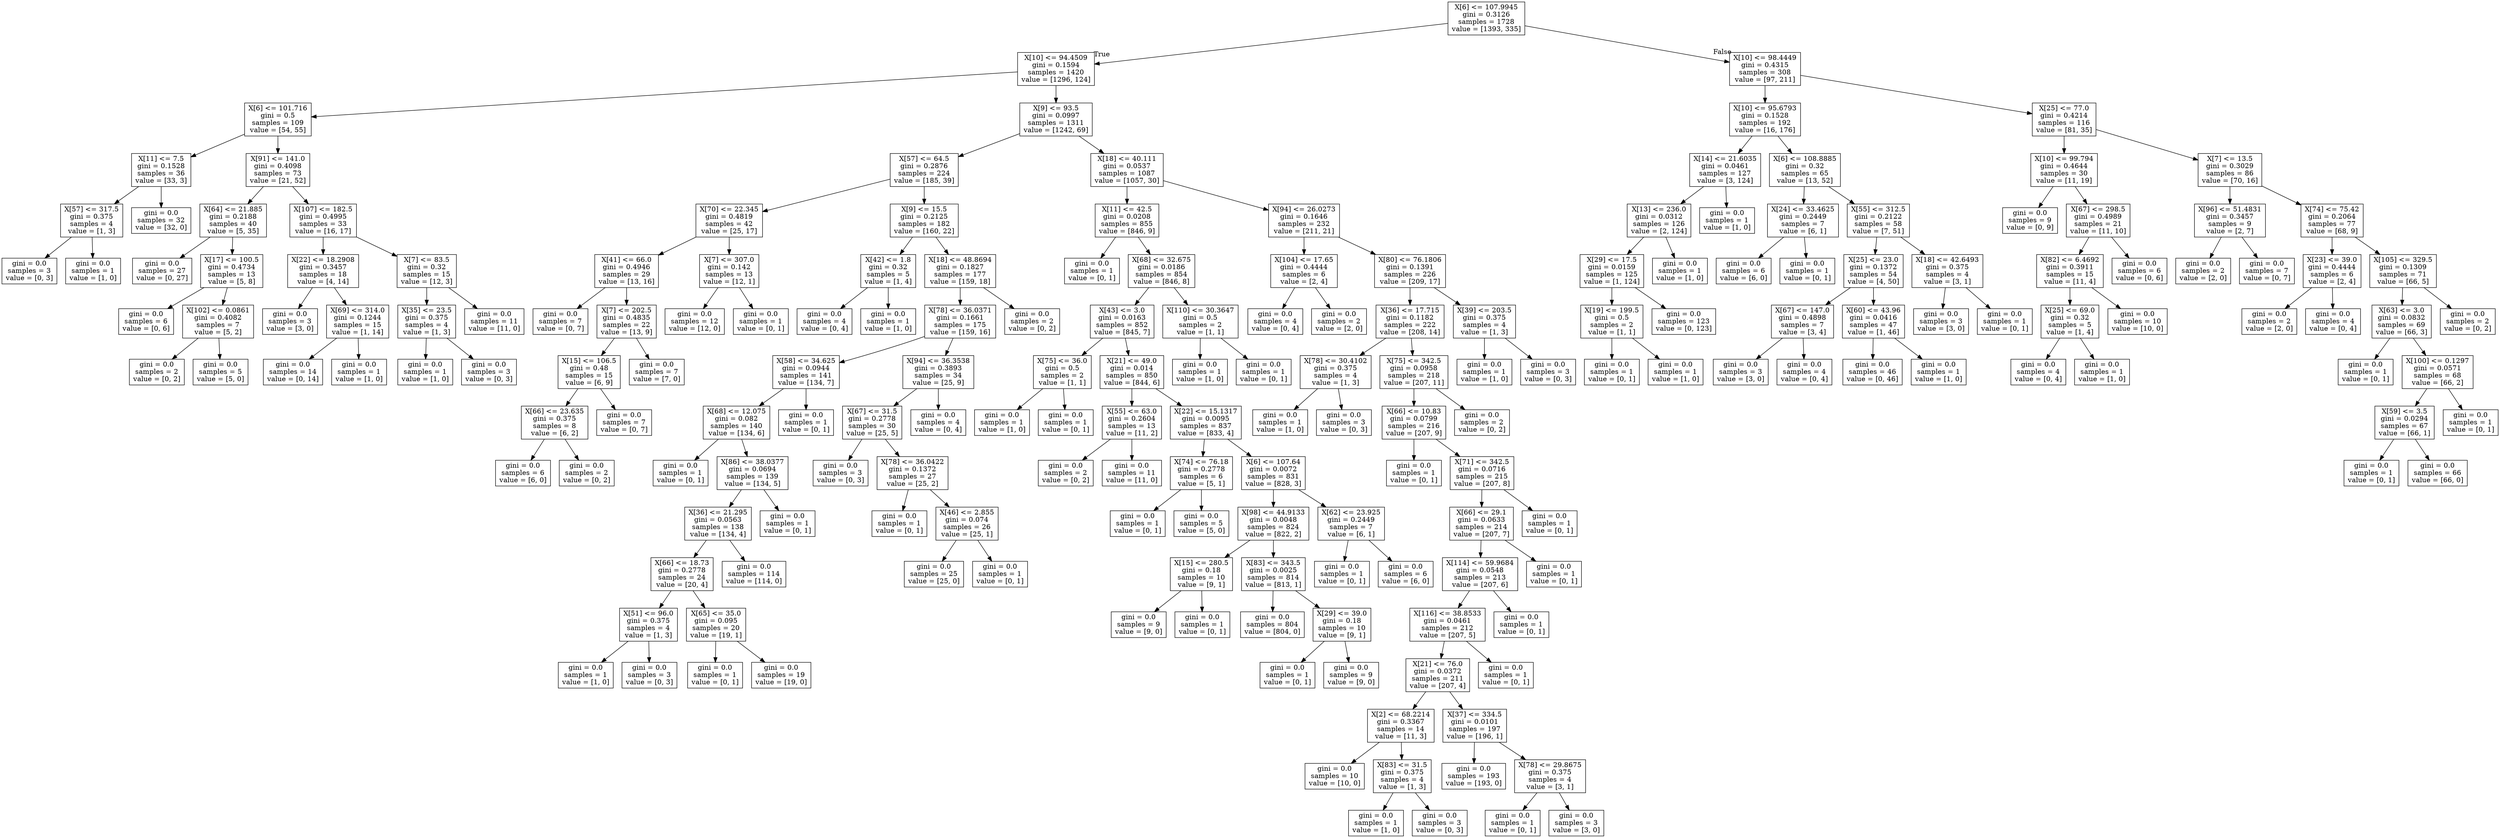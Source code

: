 digraph Tree {
node [shape=box] ;
0 [label="X[6] <= 107.9945\ngini = 0.3126\nsamples = 1728\nvalue = [1393, 335]"] ;
1 [label="X[10] <= 94.4509\ngini = 0.1594\nsamples = 1420\nvalue = [1296, 124]"] ;
0 -> 1 [labeldistance=2.5, labelangle=45, headlabel="True"] ;
2 [label="X[6] <= 101.716\ngini = 0.5\nsamples = 109\nvalue = [54, 55]"] ;
1 -> 2 ;
3 [label="X[11] <= 7.5\ngini = 0.1528\nsamples = 36\nvalue = [33, 3]"] ;
2 -> 3 ;
4 [label="X[57] <= 317.5\ngini = 0.375\nsamples = 4\nvalue = [1, 3]"] ;
3 -> 4 ;
5 [label="gini = 0.0\nsamples = 3\nvalue = [0, 3]"] ;
4 -> 5 ;
6 [label="gini = 0.0\nsamples = 1\nvalue = [1, 0]"] ;
4 -> 6 ;
7 [label="gini = 0.0\nsamples = 32\nvalue = [32, 0]"] ;
3 -> 7 ;
8 [label="X[91] <= 141.0\ngini = 0.4098\nsamples = 73\nvalue = [21, 52]"] ;
2 -> 8 ;
9 [label="X[64] <= 21.885\ngini = 0.2188\nsamples = 40\nvalue = [5, 35]"] ;
8 -> 9 ;
10 [label="gini = 0.0\nsamples = 27\nvalue = [0, 27]"] ;
9 -> 10 ;
11 [label="X[17] <= 100.5\ngini = 0.4734\nsamples = 13\nvalue = [5, 8]"] ;
9 -> 11 ;
12 [label="gini = 0.0\nsamples = 6\nvalue = [0, 6]"] ;
11 -> 12 ;
13 [label="X[102] <= 0.0861\ngini = 0.4082\nsamples = 7\nvalue = [5, 2]"] ;
11 -> 13 ;
14 [label="gini = 0.0\nsamples = 2\nvalue = [0, 2]"] ;
13 -> 14 ;
15 [label="gini = 0.0\nsamples = 5\nvalue = [5, 0]"] ;
13 -> 15 ;
16 [label="X[107] <= 182.5\ngini = 0.4995\nsamples = 33\nvalue = [16, 17]"] ;
8 -> 16 ;
17 [label="X[22] <= 18.2908\ngini = 0.3457\nsamples = 18\nvalue = [4, 14]"] ;
16 -> 17 ;
18 [label="gini = 0.0\nsamples = 3\nvalue = [3, 0]"] ;
17 -> 18 ;
19 [label="X[69] <= 314.0\ngini = 0.1244\nsamples = 15\nvalue = [1, 14]"] ;
17 -> 19 ;
20 [label="gini = 0.0\nsamples = 14\nvalue = [0, 14]"] ;
19 -> 20 ;
21 [label="gini = 0.0\nsamples = 1\nvalue = [1, 0]"] ;
19 -> 21 ;
22 [label="X[7] <= 83.5\ngini = 0.32\nsamples = 15\nvalue = [12, 3]"] ;
16 -> 22 ;
23 [label="X[35] <= 23.5\ngini = 0.375\nsamples = 4\nvalue = [1, 3]"] ;
22 -> 23 ;
24 [label="gini = 0.0\nsamples = 1\nvalue = [1, 0]"] ;
23 -> 24 ;
25 [label="gini = 0.0\nsamples = 3\nvalue = [0, 3]"] ;
23 -> 25 ;
26 [label="gini = 0.0\nsamples = 11\nvalue = [11, 0]"] ;
22 -> 26 ;
27 [label="X[9] <= 93.5\ngini = 0.0997\nsamples = 1311\nvalue = [1242, 69]"] ;
1 -> 27 ;
28 [label="X[57] <= 64.5\ngini = 0.2876\nsamples = 224\nvalue = [185, 39]"] ;
27 -> 28 ;
29 [label="X[70] <= 22.345\ngini = 0.4819\nsamples = 42\nvalue = [25, 17]"] ;
28 -> 29 ;
30 [label="X[41] <= 66.0\ngini = 0.4946\nsamples = 29\nvalue = [13, 16]"] ;
29 -> 30 ;
31 [label="gini = 0.0\nsamples = 7\nvalue = [0, 7]"] ;
30 -> 31 ;
32 [label="X[7] <= 202.5\ngini = 0.4835\nsamples = 22\nvalue = [13, 9]"] ;
30 -> 32 ;
33 [label="X[15] <= 106.5\ngini = 0.48\nsamples = 15\nvalue = [6, 9]"] ;
32 -> 33 ;
34 [label="X[66] <= 23.635\ngini = 0.375\nsamples = 8\nvalue = [6, 2]"] ;
33 -> 34 ;
35 [label="gini = 0.0\nsamples = 6\nvalue = [6, 0]"] ;
34 -> 35 ;
36 [label="gini = 0.0\nsamples = 2\nvalue = [0, 2]"] ;
34 -> 36 ;
37 [label="gini = 0.0\nsamples = 7\nvalue = [0, 7]"] ;
33 -> 37 ;
38 [label="gini = 0.0\nsamples = 7\nvalue = [7, 0]"] ;
32 -> 38 ;
39 [label="X[7] <= 307.0\ngini = 0.142\nsamples = 13\nvalue = [12, 1]"] ;
29 -> 39 ;
40 [label="gini = 0.0\nsamples = 12\nvalue = [12, 0]"] ;
39 -> 40 ;
41 [label="gini = 0.0\nsamples = 1\nvalue = [0, 1]"] ;
39 -> 41 ;
42 [label="X[9] <= 15.5\ngini = 0.2125\nsamples = 182\nvalue = [160, 22]"] ;
28 -> 42 ;
43 [label="X[42] <= 1.8\ngini = 0.32\nsamples = 5\nvalue = [1, 4]"] ;
42 -> 43 ;
44 [label="gini = 0.0\nsamples = 4\nvalue = [0, 4]"] ;
43 -> 44 ;
45 [label="gini = 0.0\nsamples = 1\nvalue = [1, 0]"] ;
43 -> 45 ;
46 [label="X[18] <= 48.8694\ngini = 0.1827\nsamples = 177\nvalue = [159, 18]"] ;
42 -> 46 ;
47 [label="X[78] <= 36.0371\ngini = 0.1661\nsamples = 175\nvalue = [159, 16]"] ;
46 -> 47 ;
48 [label="X[58] <= 34.625\ngini = 0.0944\nsamples = 141\nvalue = [134, 7]"] ;
47 -> 48 ;
49 [label="X[68] <= 12.075\ngini = 0.082\nsamples = 140\nvalue = [134, 6]"] ;
48 -> 49 ;
50 [label="gini = 0.0\nsamples = 1\nvalue = [0, 1]"] ;
49 -> 50 ;
51 [label="X[86] <= 38.0377\ngini = 0.0694\nsamples = 139\nvalue = [134, 5]"] ;
49 -> 51 ;
52 [label="X[36] <= 21.295\ngini = 0.0563\nsamples = 138\nvalue = [134, 4]"] ;
51 -> 52 ;
53 [label="X[66] <= 18.73\ngini = 0.2778\nsamples = 24\nvalue = [20, 4]"] ;
52 -> 53 ;
54 [label="X[51] <= 96.0\ngini = 0.375\nsamples = 4\nvalue = [1, 3]"] ;
53 -> 54 ;
55 [label="gini = 0.0\nsamples = 1\nvalue = [1, 0]"] ;
54 -> 55 ;
56 [label="gini = 0.0\nsamples = 3\nvalue = [0, 3]"] ;
54 -> 56 ;
57 [label="X[65] <= 35.0\ngini = 0.095\nsamples = 20\nvalue = [19, 1]"] ;
53 -> 57 ;
58 [label="gini = 0.0\nsamples = 1\nvalue = [0, 1]"] ;
57 -> 58 ;
59 [label="gini = 0.0\nsamples = 19\nvalue = [19, 0]"] ;
57 -> 59 ;
60 [label="gini = 0.0\nsamples = 114\nvalue = [114, 0]"] ;
52 -> 60 ;
61 [label="gini = 0.0\nsamples = 1\nvalue = [0, 1]"] ;
51 -> 61 ;
62 [label="gini = 0.0\nsamples = 1\nvalue = [0, 1]"] ;
48 -> 62 ;
63 [label="X[94] <= 36.3538\ngini = 0.3893\nsamples = 34\nvalue = [25, 9]"] ;
47 -> 63 ;
64 [label="X[67] <= 31.5\ngini = 0.2778\nsamples = 30\nvalue = [25, 5]"] ;
63 -> 64 ;
65 [label="gini = 0.0\nsamples = 3\nvalue = [0, 3]"] ;
64 -> 65 ;
66 [label="X[78] <= 36.0422\ngini = 0.1372\nsamples = 27\nvalue = [25, 2]"] ;
64 -> 66 ;
67 [label="gini = 0.0\nsamples = 1\nvalue = [0, 1]"] ;
66 -> 67 ;
68 [label="X[46] <= 2.855\ngini = 0.074\nsamples = 26\nvalue = [25, 1]"] ;
66 -> 68 ;
69 [label="gini = 0.0\nsamples = 25\nvalue = [25, 0]"] ;
68 -> 69 ;
70 [label="gini = 0.0\nsamples = 1\nvalue = [0, 1]"] ;
68 -> 70 ;
71 [label="gini = 0.0\nsamples = 4\nvalue = [0, 4]"] ;
63 -> 71 ;
72 [label="gini = 0.0\nsamples = 2\nvalue = [0, 2]"] ;
46 -> 72 ;
73 [label="X[18] <= 40.111\ngini = 0.0537\nsamples = 1087\nvalue = [1057, 30]"] ;
27 -> 73 ;
74 [label="X[11] <= 42.5\ngini = 0.0208\nsamples = 855\nvalue = [846, 9]"] ;
73 -> 74 ;
75 [label="gini = 0.0\nsamples = 1\nvalue = [0, 1]"] ;
74 -> 75 ;
76 [label="X[68] <= 32.675\ngini = 0.0186\nsamples = 854\nvalue = [846, 8]"] ;
74 -> 76 ;
77 [label="X[43] <= 3.0\ngini = 0.0163\nsamples = 852\nvalue = [845, 7]"] ;
76 -> 77 ;
78 [label="X[75] <= 36.0\ngini = 0.5\nsamples = 2\nvalue = [1, 1]"] ;
77 -> 78 ;
79 [label="gini = 0.0\nsamples = 1\nvalue = [1, 0]"] ;
78 -> 79 ;
80 [label="gini = 0.0\nsamples = 1\nvalue = [0, 1]"] ;
78 -> 80 ;
81 [label="X[21] <= 49.0\ngini = 0.014\nsamples = 850\nvalue = [844, 6]"] ;
77 -> 81 ;
82 [label="X[55] <= 63.0\ngini = 0.2604\nsamples = 13\nvalue = [11, 2]"] ;
81 -> 82 ;
83 [label="gini = 0.0\nsamples = 2\nvalue = [0, 2]"] ;
82 -> 83 ;
84 [label="gini = 0.0\nsamples = 11\nvalue = [11, 0]"] ;
82 -> 84 ;
85 [label="X[22] <= 15.1317\ngini = 0.0095\nsamples = 837\nvalue = [833, 4]"] ;
81 -> 85 ;
86 [label="X[74] <= 76.18\ngini = 0.2778\nsamples = 6\nvalue = [5, 1]"] ;
85 -> 86 ;
87 [label="gini = 0.0\nsamples = 1\nvalue = [0, 1]"] ;
86 -> 87 ;
88 [label="gini = 0.0\nsamples = 5\nvalue = [5, 0]"] ;
86 -> 88 ;
89 [label="X[6] <= 107.64\ngini = 0.0072\nsamples = 831\nvalue = [828, 3]"] ;
85 -> 89 ;
90 [label="X[98] <= 44.9133\ngini = 0.0048\nsamples = 824\nvalue = [822, 2]"] ;
89 -> 90 ;
91 [label="X[15] <= 280.5\ngini = 0.18\nsamples = 10\nvalue = [9, 1]"] ;
90 -> 91 ;
92 [label="gini = 0.0\nsamples = 9\nvalue = [9, 0]"] ;
91 -> 92 ;
93 [label="gini = 0.0\nsamples = 1\nvalue = [0, 1]"] ;
91 -> 93 ;
94 [label="X[83] <= 343.5\ngini = 0.0025\nsamples = 814\nvalue = [813, 1]"] ;
90 -> 94 ;
95 [label="gini = 0.0\nsamples = 804\nvalue = [804, 0]"] ;
94 -> 95 ;
96 [label="X[29] <= 39.0\ngini = 0.18\nsamples = 10\nvalue = [9, 1]"] ;
94 -> 96 ;
97 [label="gini = 0.0\nsamples = 1\nvalue = [0, 1]"] ;
96 -> 97 ;
98 [label="gini = 0.0\nsamples = 9\nvalue = [9, 0]"] ;
96 -> 98 ;
99 [label="X[62] <= 23.925\ngini = 0.2449\nsamples = 7\nvalue = [6, 1]"] ;
89 -> 99 ;
100 [label="gini = 0.0\nsamples = 1\nvalue = [0, 1]"] ;
99 -> 100 ;
101 [label="gini = 0.0\nsamples = 6\nvalue = [6, 0]"] ;
99 -> 101 ;
102 [label="X[110] <= 30.3647\ngini = 0.5\nsamples = 2\nvalue = [1, 1]"] ;
76 -> 102 ;
103 [label="gini = 0.0\nsamples = 1\nvalue = [1, 0]"] ;
102 -> 103 ;
104 [label="gini = 0.0\nsamples = 1\nvalue = [0, 1]"] ;
102 -> 104 ;
105 [label="X[94] <= 26.0273\ngini = 0.1646\nsamples = 232\nvalue = [211, 21]"] ;
73 -> 105 ;
106 [label="X[104] <= 17.65\ngini = 0.4444\nsamples = 6\nvalue = [2, 4]"] ;
105 -> 106 ;
107 [label="gini = 0.0\nsamples = 4\nvalue = [0, 4]"] ;
106 -> 107 ;
108 [label="gini = 0.0\nsamples = 2\nvalue = [2, 0]"] ;
106 -> 108 ;
109 [label="X[80] <= 76.1806\ngini = 0.1391\nsamples = 226\nvalue = [209, 17]"] ;
105 -> 109 ;
110 [label="X[36] <= 17.715\ngini = 0.1182\nsamples = 222\nvalue = [208, 14]"] ;
109 -> 110 ;
111 [label="X[78] <= 30.4102\ngini = 0.375\nsamples = 4\nvalue = [1, 3]"] ;
110 -> 111 ;
112 [label="gini = 0.0\nsamples = 1\nvalue = [1, 0]"] ;
111 -> 112 ;
113 [label="gini = 0.0\nsamples = 3\nvalue = [0, 3]"] ;
111 -> 113 ;
114 [label="X[75] <= 342.5\ngini = 0.0958\nsamples = 218\nvalue = [207, 11]"] ;
110 -> 114 ;
115 [label="X[66] <= 10.83\ngini = 0.0799\nsamples = 216\nvalue = [207, 9]"] ;
114 -> 115 ;
116 [label="gini = 0.0\nsamples = 1\nvalue = [0, 1]"] ;
115 -> 116 ;
117 [label="X[71] <= 342.5\ngini = 0.0716\nsamples = 215\nvalue = [207, 8]"] ;
115 -> 117 ;
118 [label="X[66] <= 29.1\ngini = 0.0633\nsamples = 214\nvalue = [207, 7]"] ;
117 -> 118 ;
119 [label="X[114] <= 59.9684\ngini = 0.0548\nsamples = 213\nvalue = [207, 6]"] ;
118 -> 119 ;
120 [label="X[116] <= 38.8533\ngini = 0.0461\nsamples = 212\nvalue = [207, 5]"] ;
119 -> 120 ;
121 [label="X[21] <= 76.0\ngini = 0.0372\nsamples = 211\nvalue = [207, 4]"] ;
120 -> 121 ;
122 [label="X[2] <= 68.2214\ngini = 0.3367\nsamples = 14\nvalue = [11, 3]"] ;
121 -> 122 ;
123 [label="gini = 0.0\nsamples = 10\nvalue = [10, 0]"] ;
122 -> 123 ;
124 [label="X[83] <= 31.5\ngini = 0.375\nsamples = 4\nvalue = [1, 3]"] ;
122 -> 124 ;
125 [label="gini = 0.0\nsamples = 1\nvalue = [1, 0]"] ;
124 -> 125 ;
126 [label="gini = 0.0\nsamples = 3\nvalue = [0, 3]"] ;
124 -> 126 ;
127 [label="X[37] <= 334.5\ngini = 0.0101\nsamples = 197\nvalue = [196, 1]"] ;
121 -> 127 ;
128 [label="gini = 0.0\nsamples = 193\nvalue = [193, 0]"] ;
127 -> 128 ;
129 [label="X[78] <= 29.8675\ngini = 0.375\nsamples = 4\nvalue = [3, 1]"] ;
127 -> 129 ;
130 [label="gini = 0.0\nsamples = 1\nvalue = [0, 1]"] ;
129 -> 130 ;
131 [label="gini = 0.0\nsamples = 3\nvalue = [3, 0]"] ;
129 -> 131 ;
132 [label="gini = 0.0\nsamples = 1\nvalue = [0, 1]"] ;
120 -> 132 ;
133 [label="gini = 0.0\nsamples = 1\nvalue = [0, 1]"] ;
119 -> 133 ;
134 [label="gini = 0.0\nsamples = 1\nvalue = [0, 1]"] ;
118 -> 134 ;
135 [label="gini = 0.0\nsamples = 1\nvalue = [0, 1]"] ;
117 -> 135 ;
136 [label="gini = 0.0\nsamples = 2\nvalue = [0, 2]"] ;
114 -> 136 ;
137 [label="X[39] <= 203.5\ngini = 0.375\nsamples = 4\nvalue = [1, 3]"] ;
109 -> 137 ;
138 [label="gini = 0.0\nsamples = 1\nvalue = [1, 0]"] ;
137 -> 138 ;
139 [label="gini = 0.0\nsamples = 3\nvalue = [0, 3]"] ;
137 -> 139 ;
140 [label="X[10] <= 98.4449\ngini = 0.4315\nsamples = 308\nvalue = [97, 211]"] ;
0 -> 140 [labeldistance=2.5, labelangle=-45, headlabel="False"] ;
141 [label="X[10] <= 95.6793\ngini = 0.1528\nsamples = 192\nvalue = [16, 176]"] ;
140 -> 141 ;
142 [label="X[14] <= 21.6035\ngini = 0.0461\nsamples = 127\nvalue = [3, 124]"] ;
141 -> 142 ;
143 [label="X[13] <= 236.0\ngini = 0.0312\nsamples = 126\nvalue = [2, 124]"] ;
142 -> 143 ;
144 [label="X[29] <= 17.5\ngini = 0.0159\nsamples = 125\nvalue = [1, 124]"] ;
143 -> 144 ;
145 [label="X[19] <= 199.5\ngini = 0.5\nsamples = 2\nvalue = [1, 1]"] ;
144 -> 145 ;
146 [label="gini = 0.0\nsamples = 1\nvalue = [0, 1]"] ;
145 -> 146 ;
147 [label="gini = 0.0\nsamples = 1\nvalue = [1, 0]"] ;
145 -> 147 ;
148 [label="gini = 0.0\nsamples = 123\nvalue = [0, 123]"] ;
144 -> 148 ;
149 [label="gini = 0.0\nsamples = 1\nvalue = [1, 0]"] ;
143 -> 149 ;
150 [label="gini = 0.0\nsamples = 1\nvalue = [1, 0]"] ;
142 -> 150 ;
151 [label="X[6] <= 108.8885\ngini = 0.32\nsamples = 65\nvalue = [13, 52]"] ;
141 -> 151 ;
152 [label="X[24] <= 33.4625\ngini = 0.2449\nsamples = 7\nvalue = [6, 1]"] ;
151 -> 152 ;
153 [label="gini = 0.0\nsamples = 6\nvalue = [6, 0]"] ;
152 -> 153 ;
154 [label="gini = 0.0\nsamples = 1\nvalue = [0, 1]"] ;
152 -> 154 ;
155 [label="X[55] <= 312.5\ngini = 0.2122\nsamples = 58\nvalue = [7, 51]"] ;
151 -> 155 ;
156 [label="X[25] <= 23.0\ngini = 0.1372\nsamples = 54\nvalue = [4, 50]"] ;
155 -> 156 ;
157 [label="X[67] <= 147.0\ngini = 0.4898\nsamples = 7\nvalue = [3, 4]"] ;
156 -> 157 ;
158 [label="gini = 0.0\nsamples = 3\nvalue = [3, 0]"] ;
157 -> 158 ;
159 [label="gini = 0.0\nsamples = 4\nvalue = [0, 4]"] ;
157 -> 159 ;
160 [label="X[60] <= 43.96\ngini = 0.0416\nsamples = 47\nvalue = [1, 46]"] ;
156 -> 160 ;
161 [label="gini = 0.0\nsamples = 46\nvalue = [0, 46]"] ;
160 -> 161 ;
162 [label="gini = 0.0\nsamples = 1\nvalue = [1, 0]"] ;
160 -> 162 ;
163 [label="X[18] <= 42.6493\ngini = 0.375\nsamples = 4\nvalue = [3, 1]"] ;
155 -> 163 ;
164 [label="gini = 0.0\nsamples = 3\nvalue = [3, 0]"] ;
163 -> 164 ;
165 [label="gini = 0.0\nsamples = 1\nvalue = [0, 1]"] ;
163 -> 165 ;
166 [label="X[25] <= 77.0\ngini = 0.4214\nsamples = 116\nvalue = [81, 35]"] ;
140 -> 166 ;
167 [label="X[10] <= 99.794\ngini = 0.4644\nsamples = 30\nvalue = [11, 19]"] ;
166 -> 167 ;
168 [label="gini = 0.0\nsamples = 9\nvalue = [0, 9]"] ;
167 -> 168 ;
169 [label="X[67] <= 298.5\ngini = 0.4989\nsamples = 21\nvalue = [11, 10]"] ;
167 -> 169 ;
170 [label="X[82] <= 6.4692\ngini = 0.3911\nsamples = 15\nvalue = [11, 4]"] ;
169 -> 170 ;
171 [label="X[25] <= 69.0\ngini = 0.32\nsamples = 5\nvalue = [1, 4]"] ;
170 -> 171 ;
172 [label="gini = 0.0\nsamples = 4\nvalue = [0, 4]"] ;
171 -> 172 ;
173 [label="gini = 0.0\nsamples = 1\nvalue = [1, 0]"] ;
171 -> 173 ;
174 [label="gini = 0.0\nsamples = 10\nvalue = [10, 0]"] ;
170 -> 174 ;
175 [label="gini = 0.0\nsamples = 6\nvalue = [0, 6]"] ;
169 -> 175 ;
176 [label="X[7] <= 13.5\ngini = 0.3029\nsamples = 86\nvalue = [70, 16]"] ;
166 -> 176 ;
177 [label="X[96] <= 51.4831\ngini = 0.3457\nsamples = 9\nvalue = [2, 7]"] ;
176 -> 177 ;
178 [label="gini = 0.0\nsamples = 2\nvalue = [2, 0]"] ;
177 -> 178 ;
179 [label="gini = 0.0\nsamples = 7\nvalue = [0, 7]"] ;
177 -> 179 ;
180 [label="X[74] <= 75.42\ngini = 0.2064\nsamples = 77\nvalue = [68, 9]"] ;
176 -> 180 ;
181 [label="X[23] <= 39.0\ngini = 0.4444\nsamples = 6\nvalue = [2, 4]"] ;
180 -> 181 ;
182 [label="gini = 0.0\nsamples = 2\nvalue = [2, 0]"] ;
181 -> 182 ;
183 [label="gini = 0.0\nsamples = 4\nvalue = [0, 4]"] ;
181 -> 183 ;
184 [label="X[105] <= 329.5\ngini = 0.1309\nsamples = 71\nvalue = [66, 5]"] ;
180 -> 184 ;
185 [label="X[63] <= 3.0\ngini = 0.0832\nsamples = 69\nvalue = [66, 3]"] ;
184 -> 185 ;
186 [label="gini = 0.0\nsamples = 1\nvalue = [0, 1]"] ;
185 -> 186 ;
187 [label="X[100] <= 0.1297\ngini = 0.0571\nsamples = 68\nvalue = [66, 2]"] ;
185 -> 187 ;
188 [label="X[59] <= 3.5\ngini = 0.0294\nsamples = 67\nvalue = [66, 1]"] ;
187 -> 188 ;
189 [label="gini = 0.0\nsamples = 1\nvalue = [0, 1]"] ;
188 -> 189 ;
190 [label="gini = 0.0\nsamples = 66\nvalue = [66, 0]"] ;
188 -> 190 ;
191 [label="gini = 0.0\nsamples = 1\nvalue = [0, 1]"] ;
187 -> 191 ;
192 [label="gini = 0.0\nsamples = 2\nvalue = [0, 2]"] ;
184 -> 192 ;
}